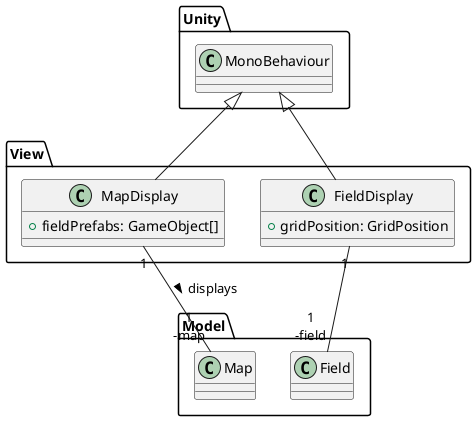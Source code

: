 @startuml
namespace View{
class MapDisplay{
    +fieldPrefabs: GameObject[]
}

class FieldDisplay{
    +gridPosition: GridPosition
}
}
Class Unity.MonoBehaviour{}

MonoBehaviour <|-- FieldDisplay

FieldDisplay "1" -- "1\n-field" Model.Field

MonoBehaviour <|-- MapDisplay

MapDisplay "1" -- "1\n-map" Model.Map: displays >

@enduml